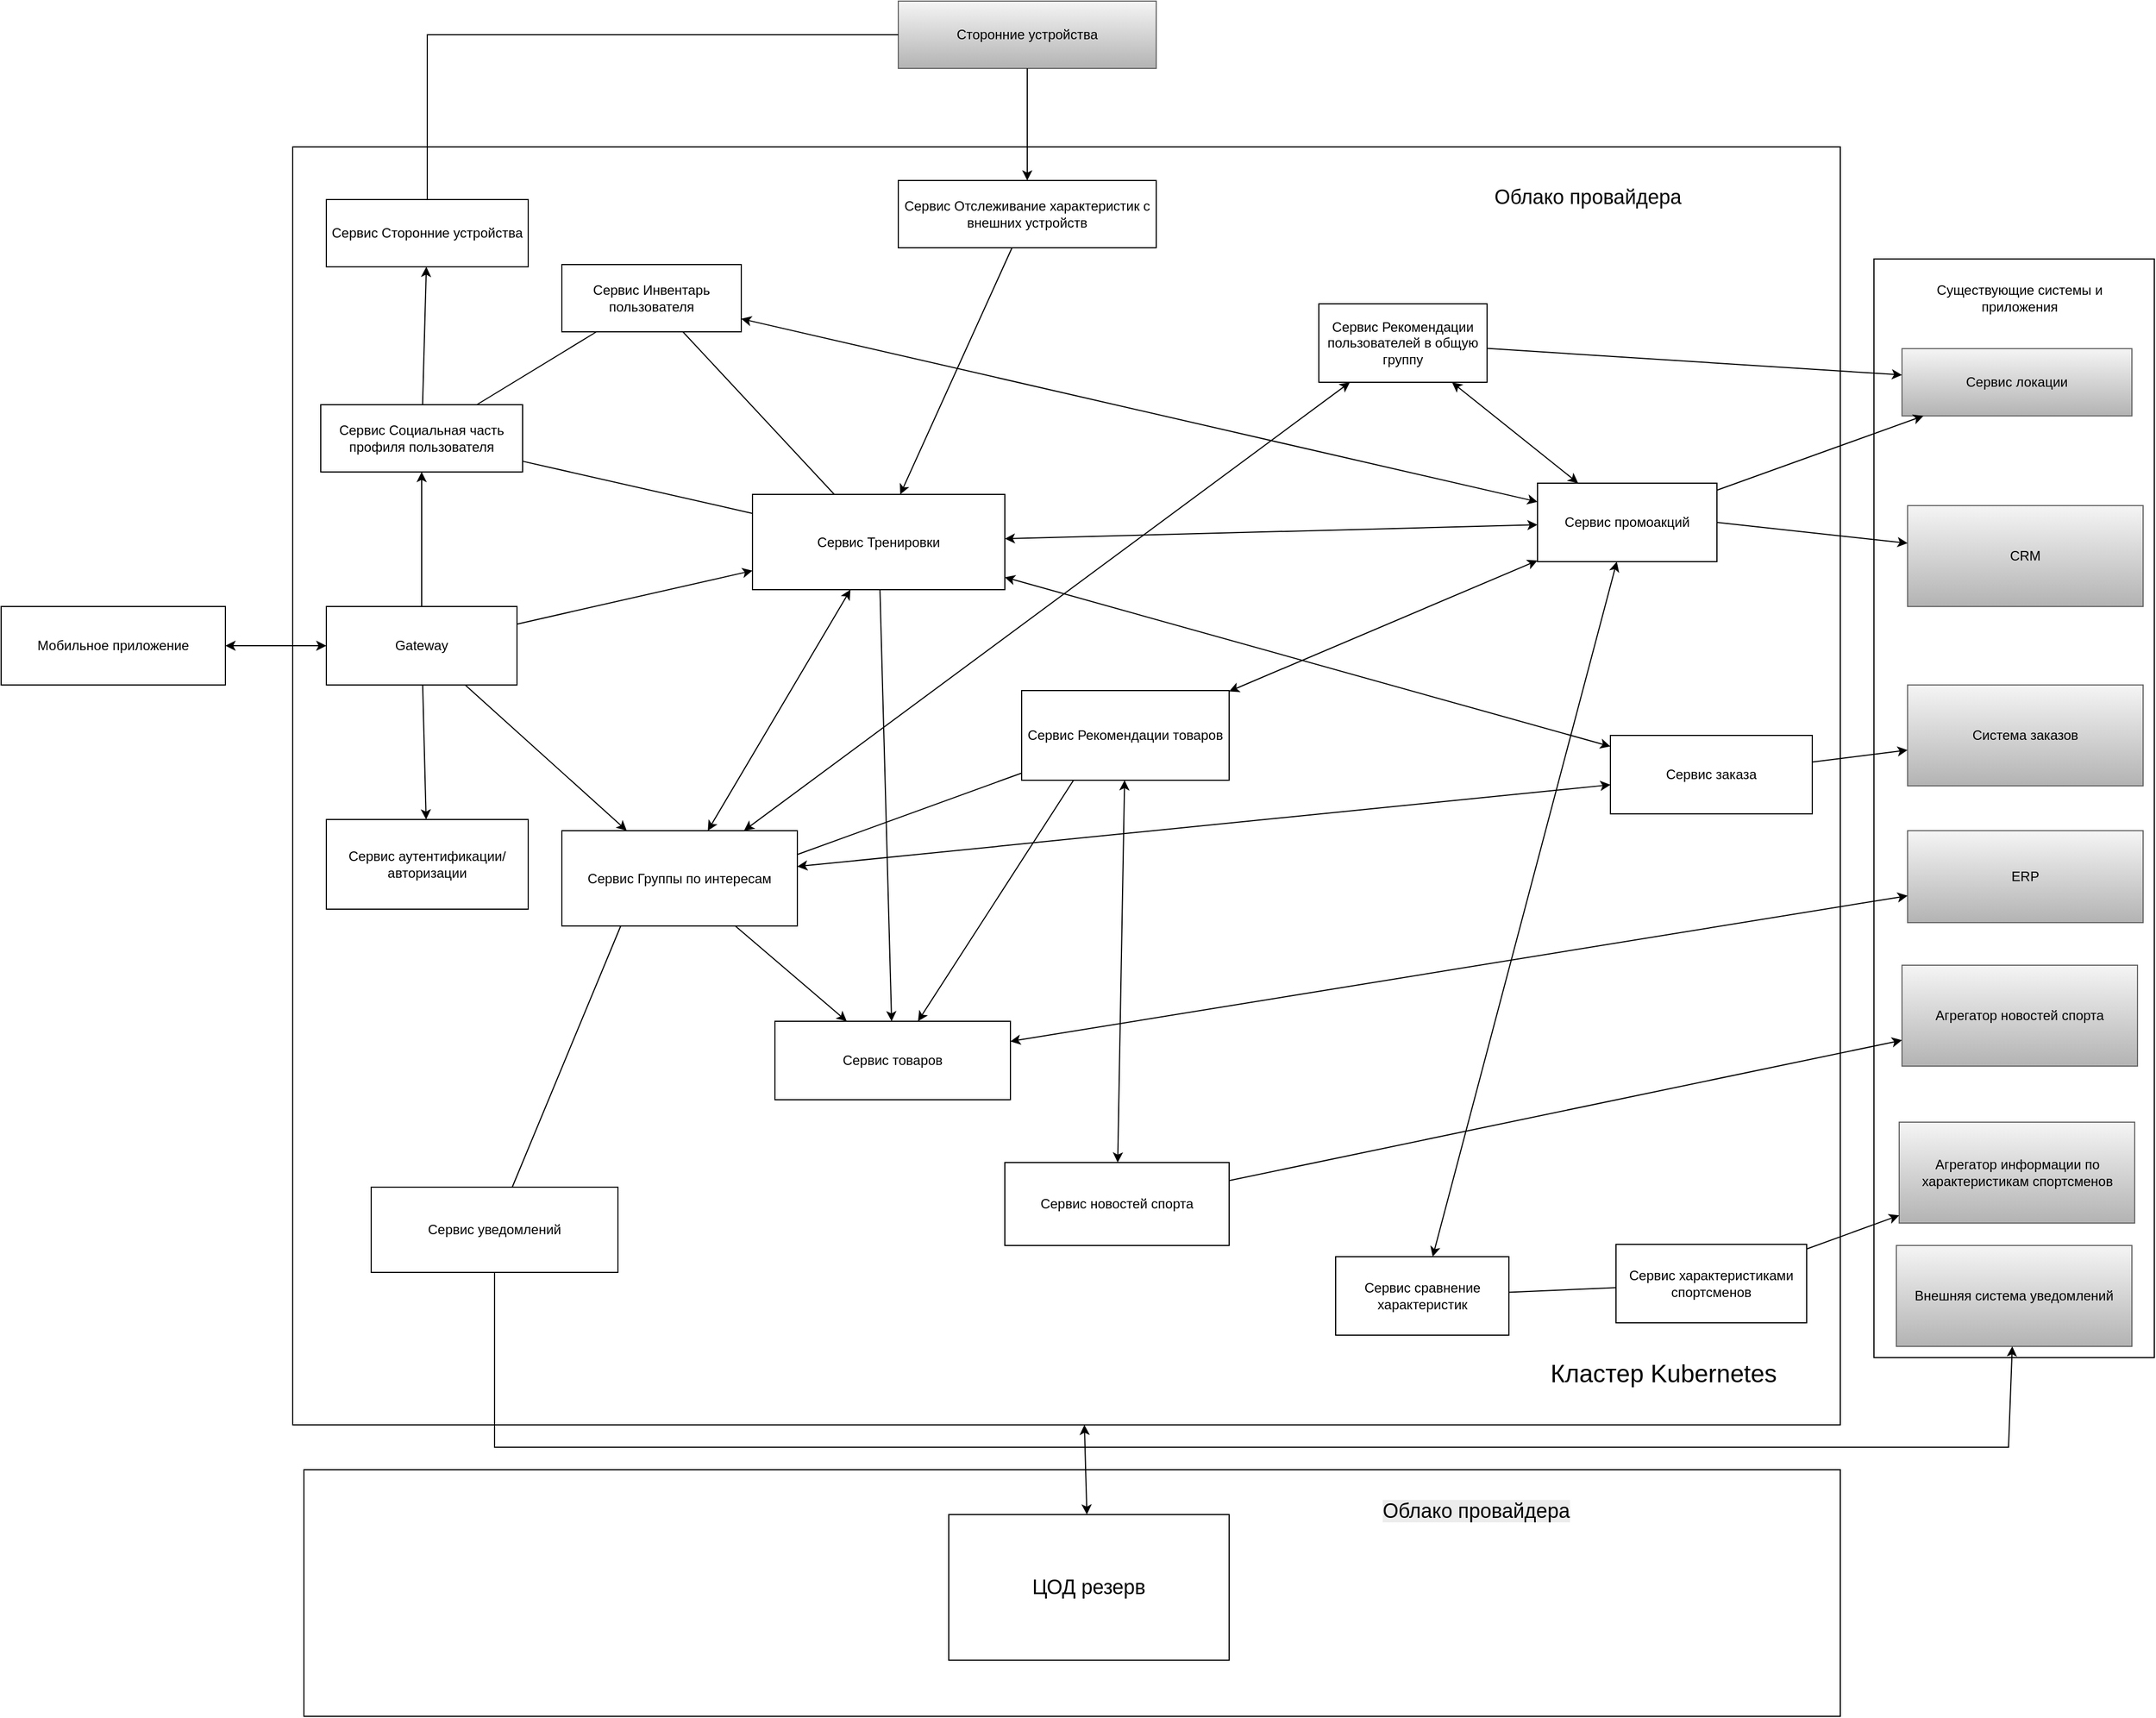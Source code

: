 <mxfile version="28.0.6">
  <diagram id="knsnF6ObBRKme7ACtTA0" name="Страница 1">
    <mxGraphModel dx="2598" dy="1880" grid="1" gridSize="10" guides="1" tooltips="1" connect="1" arrows="1" fold="1" page="1" pageScale="1" pageWidth="1169" pageHeight="827" math="0" shadow="0">
      <root>
        <mxCell id="0" />
        <mxCell id="1" parent="0" />
        <mxCell id="e-eYL_KNMnIIH9lcF0b6-8" value="" style="rounded=0;whiteSpace=wrap;html=1;" vertex="1" parent="1">
          <mxGeometry x="-40" y="580" width="1370" height="220" as="geometry" />
        </mxCell>
        <mxCell id="5rGbsbJMOas40W4paa9o-69" value="" style="rounded=0;whiteSpace=wrap;html=1;" parent="1" vertex="1">
          <mxGeometry x="1360" y="-500" width="250" height="980" as="geometry" />
        </mxCell>
        <mxCell id="5rGbsbJMOas40W4paa9o-66" value="Мобильное приложение" style="rounded=0;whiteSpace=wrap;html=1;" parent="1" vertex="1">
          <mxGeometry x="-310" y="-190" width="200" height="70" as="geometry" />
        </mxCell>
        <mxCell id="5rGbsbJMOas40W4paa9o-63" value="" style="rounded=0;whiteSpace=wrap;html=1;" parent="1" vertex="1">
          <mxGeometry x="-50" y="-600" width="1380" height="1140" as="geometry" />
        </mxCell>
        <mxCell id="uNtTc-Wmph4pzVrM2ROG-3" value="Сервис Тренировки" style="rounded=0;whiteSpace=wrap;html=1;" parent="1" vertex="1">
          <mxGeometry x="360" y="-290" width="225" height="85" as="geometry" />
        </mxCell>
        <mxCell id="uNtTc-Wmph4pzVrM2ROG-4" value="Сервис Группы по интересам" style="rounded=0;whiteSpace=wrap;html=1;" parent="1" vertex="1">
          <mxGeometry x="190" y="10" width="210" height="85" as="geometry" />
        </mxCell>
        <mxCell id="Q4NwFkbrb7sqt-uBTXur-2" value="Сервис товаров" style="rounded=0;whiteSpace=wrap;html=1;" parent="1" vertex="1">
          <mxGeometry x="380" y="180" width="210" height="70" as="geometry" />
        </mxCell>
        <mxCell id="Q4NwFkbrb7sqt-uBTXur-11" value="ERP" style="rounded=0;whiteSpace=wrap;html=1;fillColor=#f5f5f5;strokeColor=#666666;gradientColor=#b3b3b3;" parent="1" vertex="1">
          <mxGeometry x="1390" y="10" width="210" height="82" as="geometry" />
        </mxCell>
        <mxCell id="Q4NwFkbrb7sqt-uBTXur-12" value="" style="endArrow=classic;html=1;rounded=0;startArrow=classic;startFill=1;endFill=1;" parent="1" source="Q4NwFkbrb7sqt-uBTXur-2" target="Q4NwFkbrb7sqt-uBTXur-11" edge="1">
          <mxGeometry width="50" height="50" relative="1" as="geometry">
            <mxPoint x="450" y="290" as="sourcePoint" />
            <mxPoint x="500" y="240" as="targetPoint" />
          </mxGeometry>
        </mxCell>
        <mxCell id="Q4NwFkbrb7sqt-uBTXur-15" value="" style="endArrow=classic;html=1;rounded=0;startArrow=classic;startFill=1;endFill=1;" parent="1" source="uNtTc-Wmph4pzVrM2ROG-4" target="uNtTc-Wmph4pzVrM2ROG-3" edge="1">
          <mxGeometry width="50" height="50" relative="1" as="geometry">
            <mxPoint x="450" y="230" as="sourcePoint" />
            <mxPoint x="470" y="120" as="targetPoint" />
          </mxGeometry>
        </mxCell>
        <mxCell id="5rGbsbJMOas40W4paa9o-3" value="Сервис локации" style="rounded=0;whiteSpace=wrap;html=1;fillColor=#f5f5f5;strokeColor=#666666;gradientColor=#b3b3b3;" parent="1" vertex="1">
          <mxGeometry x="1385" y="-420" width="205" height="60" as="geometry" />
        </mxCell>
        <mxCell id="5rGbsbJMOas40W4paa9o-12" value="" style="endArrow=classic;html=1;rounded=0;endFill=1;" parent="1" source="uNtTc-Wmph4pzVrM2ROG-4" target="Q4NwFkbrb7sqt-uBTXur-2" edge="1">
          <mxGeometry width="50" height="50" relative="1" as="geometry">
            <mxPoint x="250" y="200" as="sourcePoint" />
            <mxPoint x="300" y="150" as="targetPoint" />
          </mxGeometry>
        </mxCell>
        <mxCell id="5rGbsbJMOas40W4paa9o-15" value="Сервис Социальная часть профиля пользователя" style="rounded=0;whiteSpace=wrap;html=1;" parent="1" vertex="1">
          <mxGeometry x="-25" y="-370" width="180" height="60" as="geometry" />
        </mxCell>
        <mxCell id="5rGbsbJMOas40W4paa9o-22" value="" style="endArrow=none;html=1;rounded=0;" parent="1" source="5rGbsbJMOas40W4paa9o-21" target="5rGbsbJMOas40W4paa9o-15" edge="1">
          <mxGeometry width="50" height="50" relative="1" as="geometry">
            <mxPoint x="320" y="-150" as="sourcePoint" />
            <mxPoint x="370" y="-200" as="targetPoint" />
          </mxGeometry>
        </mxCell>
        <mxCell id="5rGbsbJMOas40W4paa9o-28" value="Система заказов" style="rounded=0;whiteSpace=wrap;html=1;fillColor=#f5f5f5;strokeColor=#666666;gradientColor=#b3b3b3;" parent="1" vertex="1">
          <mxGeometry x="1390" y="-120" width="210" height="90" as="geometry" />
        </mxCell>
        <mxCell id="5rGbsbJMOas40W4paa9o-33" value="Сервис уведомлений" style="rounded=0;whiteSpace=wrap;html=1;" parent="1" vertex="1">
          <mxGeometry x="20" y="328" width="220" height="76" as="geometry" />
        </mxCell>
        <mxCell id="5rGbsbJMOas40W4paa9o-35" value="" style="endArrow=none;html=1;rounded=0;exitX=0.25;exitY=1;exitDx=0;exitDy=0;" parent="1" source="uNtTc-Wmph4pzVrM2ROG-4" target="5rGbsbJMOas40W4paa9o-33" edge="1">
          <mxGeometry width="50" height="50" relative="1" as="geometry">
            <mxPoint x="80" y="80" as="sourcePoint" />
            <mxPoint x="193" y="230" as="targetPoint" />
            <Array as="points" />
          </mxGeometry>
        </mxCell>
        <mxCell id="5rGbsbJMOas40W4paa9o-41" value="Сторонние устройства" style="rounded=0;whiteSpace=wrap;html=1;fillColor=#f5f5f5;strokeColor=#666666;gradientColor=#b3b3b3;" parent="1" vertex="1">
          <mxGeometry x="490" y="-730" width="230" height="60" as="geometry" />
        </mxCell>
        <mxCell id="5rGbsbJMOas40W4paa9o-42" value="" style="endArrow=none;html=1;rounded=0;startArrow=classic;startFill=1;" parent="1" source="5rGbsbJMOas40W4paa9o-94" target="5rGbsbJMOas40W4paa9o-41" edge="1">
          <mxGeometry width="50" height="50" relative="1" as="geometry">
            <mxPoint x="950" y="-10" as="sourcePoint" />
            <mxPoint x="1000" y="-60" as="targetPoint" />
          </mxGeometry>
        </mxCell>
        <mxCell id="5rGbsbJMOas40W4paa9o-21" value="Сервис Инвентарь пользователя" style="rounded=0;whiteSpace=wrap;html=1;" parent="1" vertex="1">
          <mxGeometry x="190" y="-495" width="160" height="60" as="geometry" />
        </mxCell>
        <mxCell id="5rGbsbJMOas40W4paa9o-44" value="" style="endArrow=none;html=1;rounded=0;exitX=0.5;exitY=0;exitDx=0;exitDy=0;" parent="1" source="5rGbsbJMOas40W4paa9o-97" target="5rGbsbJMOas40W4paa9o-41" edge="1">
          <mxGeometry width="50" height="50" relative="1" as="geometry">
            <mxPoint x="400" y="-380" as="sourcePoint" />
            <mxPoint x="450" y="-430" as="targetPoint" />
            <Array as="points">
              <mxPoint x="70" y="-700" />
            </Array>
          </mxGeometry>
        </mxCell>
        <mxCell id="5rGbsbJMOas40W4paa9o-46" value="Сервис промоакций" style="rounded=0;whiteSpace=wrap;html=1;" parent="1" vertex="1">
          <mxGeometry x="1060" y="-300" width="160" height="70" as="geometry" />
        </mxCell>
        <mxCell id="5rGbsbJMOas40W4paa9o-47" value="Сервис новостей спорта" style="rounded=0;whiteSpace=wrap;html=1;" parent="1" vertex="1">
          <mxGeometry x="585" y="306" width="200" height="74" as="geometry" />
        </mxCell>
        <mxCell id="5rGbsbJMOas40W4paa9o-52" value="" style="endArrow=classic;html=1;rounded=0;endFill=1;" parent="1" source="5rGbsbJMOas40W4paa9o-46" target="5rGbsbJMOas40W4paa9o-3" edge="1">
          <mxGeometry width="50" height="50" relative="1" as="geometry">
            <mxPoint x="780" y="50" as="sourcePoint" />
            <mxPoint x="830" as="targetPoint" />
          </mxGeometry>
        </mxCell>
        <mxCell id="5rGbsbJMOas40W4paa9o-54" value="" style="endArrow=classic;html=1;rounded=0;startArrow=classic;startFill=1;endFill=1;" parent="1" source="5rGbsbJMOas40W4paa9o-47" target="5rGbsbJMOas40W4paa9o-77" edge="1">
          <mxGeometry width="50" height="50" relative="1" as="geometry">
            <mxPoint x="280" y="210" as="sourcePoint" />
            <mxPoint x="714.294" y="70.0" as="targetPoint" />
          </mxGeometry>
        </mxCell>
        <mxCell id="5rGbsbJMOas40W4paa9o-56" value="Агрегатор новостей спорта" style="rounded=0;whiteSpace=wrap;html=1;fillColor=#f5f5f5;strokeColor=#666666;gradientColor=#b3b3b3;" parent="1" vertex="1">
          <mxGeometry x="1385" y="130" width="210" height="90" as="geometry" />
        </mxCell>
        <mxCell id="5rGbsbJMOas40W4paa9o-57" value="" style="endArrow=classic;html=1;rounded=0;startArrow=none;startFill=0;endFill=1;" parent="1" source="5rGbsbJMOas40W4paa9o-47" target="5rGbsbJMOas40W4paa9o-56" edge="1">
          <mxGeometry width="50" height="50" relative="1" as="geometry">
            <mxPoint x="630" y="30" as="sourcePoint" />
            <mxPoint x="680" y="-20" as="targetPoint" />
          </mxGeometry>
        </mxCell>
        <mxCell id="5rGbsbJMOas40W4paa9o-58" value="CRM" style="rounded=0;whiteSpace=wrap;html=1;fillColor=#f5f5f5;strokeColor=#666666;gradientColor=#b3b3b3;" parent="1" vertex="1">
          <mxGeometry x="1390" y="-280" width="210" height="90" as="geometry" />
        </mxCell>
        <mxCell id="5rGbsbJMOas40W4paa9o-59" value="" style="endArrow=classic;html=1;rounded=0;exitX=1;exitY=0.5;exitDx=0;exitDy=0;endFill=1;" parent="1" source="5rGbsbJMOas40W4paa9o-46" target="5rGbsbJMOas40W4paa9o-58" edge="1">
          <mxGeometry width="50" height="50" relative="1" as="geometry">
            <mxPoint x="690" y="30" as="sourcePoint" />
            <mxPoint x="740" y="-20" as="targetPoint" />
          </mxGeometry>
        </mxCell>
        <mxCell id="5rGbsbJMOas40W4paa9o-67" value="Облако провайдера" style="text;html=1;align=center;verticalAlign=middle;whiteSpace=wrap;rounded=0;fontSize=18;" parent="1" vertex="1">
          <mxGeometry x="960" y="-570" width="290" height="30" as="geometry" />
        </mxCell>
        <mxCell id="5rGbsbJMOas40W4paa9o-70" value="Существующие системы и приложения" style="text;html=1;align=center;verticalAlign=middle;whiteSpace=wrap;rounded=0;" parent="1" vertex="1">
          <mxGeometry x="1410" y="-480" width="160" height="30" as="geometry" />
        </mxCell>
        <mxCell id="5rGbsbJMOas40W4paa9o-77" value="Сервис Рекомендации товаров" style="rounded=0;whiteSpace=wrap;html=1;" parent="1" vertex="1">
          <mxGeometry x="600" y="-115" width="185" height="80" as="geometry" />
        </mxCell>
        <mxCell id="5rGbsbJMOas40W4paa9o-78" value="" style="endArrow=none;html=1;rounded=0;startArrow=classic;startFill=1;entryX=0.25;entryY=1;entryDx=0;entryDy=0;" parent="1" source="Q4NwFkbrb7sqt-uBTXur-2" target="5rGbsbJMOas40W4paa9o-77" edge="1">
          <mxGeometry width="50" height="50" relative="1" as="geometry">
            <mxPoint x="510" y="-110" as="sourcePoint" />
            <mxPoint x="560" y="-160" as="targetPoint" />
          </mxGeometry>
        </mxCell>
        <mxCell id="5rGbsbJMOas40W4paa9o-83" value="Агрегатор&amp;nbsp;информации по характеристикам спортсменов" style="rounded=0;whiteSpace=wrap;html=1;fillColor=#f5f5f5;strokeColor=#666666;gradientColor=#b3b3b3;" parent="1" vertex="1">
          <mxGeometry x="1382.5" y="270" width="210" height="90" as="geometry" />
        </mxCell>
        <mxCell id="5rGbsbJMOas40W4paa9o-84" value="Сервис сравнение характеристик" style="rounded=0;whiteSpace=wrap;html=1;" parent="1" vertex="1">
          <mxGeometry x="880" y="390" width="154.5" height="70" as="geometry" />
        </mxCell>
        <mxCell id="5rGbsbJMOas40W4paa9o-87" value="Сервис Рекомендации пользователей в общую группу" style="rounded=0;whiteSpace=wrap;html=1;" parent="1" vertex="1">
          <mxGeometry x="865" y="-460" width="150" height="70" as="geometry" />
        </mxCell>
        <mxCell id="5rGbsbJMOas40W4paa9o-88" value="" style="endArrow=classic;html=1;rounded=0;startArrow=classic;startFill=1;endFill=1;" parent="1" source="5rGbsbJMOas40W4paa9o-87" target="5rGbsbJMOas40W4paa9o-46" edge="1">
          <mxGeometry width="50" height="50" relative="1" as="geometry">
            <mxPoint x="640" y="-220" as="sourcePoint" />
            <mxPoint x="943.063" y="-285" as="targetPoint" />
          </mxGeometry>
        </mxCell>
        <mxCell id="5rGbsbJMOas40W4paa9o-89" value="" style="endArrow=classic;html=1;rounded=0;endFill=1;" parent="1" source="5rGbsbJMOas40W4paa9o-87" target="5rGbsbJMOas40W4paa9o-3" edge="1">
          <mxGeometry width="50" height="50" relative="1" as="geometry">
            <mxPoint x="640" y="-220" as="sourcePoint" />
            <mxPoint x="690" y="-270" as="targetPoint" />
          </mxGeometry>
        </mxCell>
        <mxCell id="5rGbsbJMOas40W4paa9o-91" value="" style="endArrow=classic;html=1;rounded=0;startArrow=classic;startFill=1;endFill=1;" parent="1" source="5rGbsbJMOas40W4paa9o-46" target="uNtTc-Wmph4pzVrM2ROG-3" edge="1">
          <mxGeometry width="50" height="50" relative="1" as="geometry">
            <mxPoint x="888" y="-262.938" as="sourcePoint" />
            <mxPoint x="690" y="-40" as="targetPoint" />
          </mxGeometry>
        </mxCell>
        <mxCell id="5rGbsbJMOas40W4paa9o-93" value="&lt;p style=&quot;margin: 0cm; font-size: 12pt; font-family: &amp;quot;Times New Roman&amp;quot;, serif; text-align: start; text-wrap-mode: wrap;&quot; class=&quot;MsoNormal&quot;&gt;&lt;br&gt;&lt;/p&gt;" style="edgeLabel;html=1;align=center;verticalAlign=middle;resizable=0;points=[];" parent="5rGbsbJMOas40W4paa9o-91" vertex="1" connectable="0">
          <mxGeometry x="0.079" y="2" relative="1" as="geometry">
            <mxPoint x="57" y="-49" as="offset" />
          </mxGeometry>
        </mxCell>
        <mxCell id="5rGbsbJMOas40W4paa9o-92" value="" style="endArrow=none;html=1;rounded=0;" parent="1" source="5rGbsbJMOas40W4paa9o-139" target="5rGbsbJMOas40W4paa9o-84" edge="1">
          <mxGeometry width="50" height="50" relative="1" as="geometry">
            <mxPoint x="640" y="70" as="sourcePoint" />
            <mxPoint x="690" y="20" as="targetPoint" />
          </mxGeometry>
        </mxCell>
        <mxCell id="5rGbsbJMOas40W4paa9o-94" value="Сервис Отслеживание характеристик с внешних устройств" style="rounded=0;whiteSpace=wrap;html=1;" parent="1" vertex="1">
          <mxGeometry x="490" y="-570" width="230" height="60" as="geometry" />
        </mxCell>
        <mxCell id="5rGbsbJMOas40W4paa9o-95" value="" style="endArrow=none;html=1;rounded=0;startArrow=classic;startFill=1;" parent="1" source="uNtTc-Wmph4pzVrM2ROG-3" target="5rGbsbJMOas40W4paa9o-94" edge="1">
          <mxGeometry width="50" height="50" relative="1" as="geometry">
            <mxPoint x="640" y="-410" as="sourcePoint" />
            <mxPoint x="596.747" y="-435" as="targetPoint" />
          </mxGeometry>
        </mxCell>
        <mxCell id="5rGbsbJMOas40W4paa9o-97" value="Сервис Сторонние устройства" style="rounded=0;whiteSpace=wrap;html=1;" parent="1" vertex="1">
          <mxGeometry x="-20" y="-553" width="180" height="60" as="geometry" />
        </mxCell>
        <mxCell id="5rGbsbJMOas40W4paa9o-98" value="" style="endArrow=classic;html=1;rounded=0;endFill=1;" parent="1" source="5rGbsbJMOas40W4paa9o-15" target="5rGbsbJMOas40W4paa9o-97" edge="1">
          <mxGeometry width="50" height="50" relative="1" as="geometry">
            <mxPoint x="640" y="-320" as="sourcePoint" />
            <mxPoint x="690" y="-370" as="targetPoint" />
          </mxGeometry>
        </mxCell>
        <mxCell id="5rGbsbJMOas40W4paa9o-104" value="Сервис аутентификации/авторизации" style="rounded=0;whiteSpace=wrap;html=1;" parent="1" vertex="1">
          <mxGeometry x="-20" width="180" height="80" as="geometry" />
        </mxCell>
        <mxCell id="5rGbsbJMOas40W4paa9o-107" value="Внешняя система уведомлений" style="rounded=0;whiteSpace=wrap;html=1;fillColor=#f5f5f5;strokeColor=#666666;gradientColor=#b3b3b3;" parent="1" vertex="1">
          <mxGeometry x="1380" y="380" width="210" height="90" as="geometry" />
        </mxCell>
        <mxCell id="5rGbsbJMOas40W4paa9o-108" value="" style="endArrow=classic;html=1;rounded=0;" parent="1" source="5rGbsbJMOas40W4paa9o-33" target="5rGbsbJMOas40W4paa9o-107" edge="1">
          <mxGeometry width="50" height="50" relative="1" as="geometry">
            <mxPoint x="760" y="60" as="sourcePoint" />
            <mxPoint x="1230" y="580" as="targetPoint" />
            <Array as="points">
              <mxPoint x="130" y="560" />
              <mxPoint x="1480" y="560" />
            </Array>
          </mxGeometry>
        </mxCell>
        <mxCell id="5rGbsbJMOas40W4paa9o-109" value="" style="endArrow=classic;html=1;rounded=0;" parent="1" source="5rGbsbJMOas40W4paa9o-112" target="uNtTc-Wmph4pzVrM2ROG-4" edge="1">
          <mxGeometry width="50" height="50" relative="1" as="geometry">
            <mxPoint x="270" y="70" as="sourcePoint" />
            <mxPoint x="320" y="20" as="targetPoint" />
          </mxGeometry>
        </mxCell>
        <mxCell id="5rGbsbJMOas40W4paa9o-110" value="" style="endArrow=classic;html=1;rounded=0;" parent="1" source="5rGbsbJMOas40W4paa9o-112" target="uNtTc-Wmph4pzVrM2ROG-3" edge="1">
          <mxGeometry width="50" height="50" relative="1" as="geometry">
            <mxPoint x="270" y="70" as="sourcePoint" />
            <mxPoint x="320" y="20" as="targetPoint" />
          </mxGeometry>
        </mxCell>
        <mxCell id="5rGbsbJMOas40W4paa9o-111" value="" style="endArrow=classic;html=1;rounded=0;" parent="1" source="5rGbsbJMOas40W4paa9o-112" target="5rGbsbJMOas40W4paa9o-15" edge="1">
          <mxGeometry width="50" height="50" relative="1" as="geometry">
            <mxPoint x="270" y="-300" as="sourcePoint" />
            <mxPoint x="320" y="-350" as="targetPoint" />
          </mxGeometry>
        </mxCell>
        <mxCell id="5rGbsbJMOas40W4paa9o-112" value="Gateway" style="rounded=0;whiteSpace=wrap;html=1;" parent="1" vertex="1">
          <mxGeometry x="-20" y="-190" width="170" height="70" as="geometry" />
        </mxCell>
        <mxCell id="5rGbsbJMOas40W4paa9o-113" value="" style="endArrow=classic;html=1;rounded=0;startArrow=classic;startFill=1;" parent="1" source="5rGbsbJMOas40W4paa9o-66" target="5rGbsbJMOas40W4paa9o-112" edge="1">
          <mxGeometry width="50" height="50" relative="1" as="geometry">
            <mxPoint x="270" y="-160" as="sourcePoint" />
            <mxPoint x="320" y="-210" as="targetPoint" />
          </mxGeometry>
        </mxCell>
        <mxCell id="5rGbsbJMOas40W4paa9o-114" value="" style="endArrow=classic;html=1;rounded=0;" parent="1" source="5rGbsbJMOas40W4paa9o-112" target="5rGbsbJMOas40W4paa9o-104" edge="1">
          <mxGeometry width="50" height="50" relative="1" as="geometry">
            <mxPoint x="270" y="-160" as="sourcePoint" />
            <mxPoint x="320" y="-210" as="targetPoint" />
          </mxGeometry>
        </mxCell>
        <mxCell id="5rGbsbJMOas40W4paa9o-123" value="" style="endArrow=none;html=1;rounded=0;" parent="1" source="uNtTc-Wmph4pzVrM2ROG-3" target="5rGbsbJMOas40W4paa9o-21" edge="1">
          <mxGeometry width="50" height="50" relative="1" as="geometry">
            <mxPoint x="790" y="-70" as="sourcePoint" />
            <mxPoint x="434.39" y="-310" as="targetPoint" />
          </mxGeometry>
        </mxCell>
        <mxCell id="5rGbsbJMOas40W4paa9o-136" value="" style="endArrow=none;html=1;rounded=0;" parent="1" source="5rGbsbJMOas40W4paa9o-15" target="uNtTc-Wmph4pzVrM2ROG-3" edge="1">
          <mxGeometry width="50" height="50" relative="1" as="geometry">
            <mxPoint x="560" y="-180" as="sourcePoint" />
            <mxPoint x="240" y="-331.463" as="targetPoint" />
          </mxGeometry>
        </mxCell>
        <mxCell id="5rGbsbJMOas40W4paa9o-139" value="Сервис характеристиками спортсменов" style="rounded=0;whiteSpace=wrap;html=1;" parent="1" vertex="1">
          <mxGeometry x="1130" y="379" width="170" height="70" as="geometry" />
        </mxCell>
        <mxCell id="5rGbsbJMOas40W4paa9o-145" value="" style="endArrow=none;html=1;rounded=0;entryX=1;entryY=0.25;entryDx=0;entryDy=0;" parent="1" source="5rGbsbJMOas40W4paa9o-77" target="uNtTc-Wmph4pzVrM2ROG-4" edge="1">
          <mxGeometry width="50" height="50" relative="1" as="geometry">
            <mxPoint x="770" y="160" as="sourcePoint" />
            <mxPoint x="554.5" y="-126.959" as="targetPoint" />
          </mxGeometry>
        </mxCell>
        <mxCell id="5rGbsbJMOas40W4paa9o-146" value="" style="endArrow=classic;html=1;rounded=0;" parent="1" source="5rGbsbJMOas40W4paa9o-147" target="5rGbsbJMOas40W4paa9o-28" edge="1">
          <mxGeometry width="50" height="50" relative="1" as="geometry">
            <mxPoint x="770" y="150" as="sourcePoint" />
            <mxPoint x="820" y="100" as="targetPoint" />
          </mxGeometry>
        </mxCell>
        <mxCell id="5rGbsbJMOas40W4paa9o-147" value="Сервис заказа" style="rounded=0;whiteSpace=wrap;html=1;" parent="1" vertex="1">
          <mxGeometry x="1125" y="-75" width="180" height="70" as="geometry" />
        </mxCell>
        <mxCell id="5rGbsbJMOas40W4paa9o-150" value="" style="endArrow=classic;html=1;rounded=0;startArrow=classic;startFill=1;" parent="1" source="uNtTc-Wmph4pzVrM2ROG-3" target="5rGbsbJMOas40W4paa9o-147" edge="1">
          <mxGeometry width="50" height="50" relative="1" as="geometry">
            <mxPoint x="770" y="140" as="sourcePoint" />
            <mxPoint x="989.0" y="-123.341" as="targetPoint" />
          </mxGeometry>
        </mxCell>
        <mxCell id="5rGbsbJMOas40W4paa9o-157" value="" style="endArrow=classic;html=1;rounded=0;startArrow=none;startFill=0;endFill=1;" parent="1" source="5rGbsbJMOas40W4paa9o-139" target="5rGbsbJMOas40W4paa9o-83" edge="1">
          <mxGeometry width="50" height="50" relative="1" as="geometry">
            <mxPoint x="1140" y="383" as="sourcePoint" />
            <mxPoint x="1965" y="230" as="targetPoint" />
          </mxGeometry>
        </mxCell>
        <mxCell id="5rGbsbJMOas40W4paa9o-169" value="" style="endArrow=classic;html=1;rounded=0;startArrow=classic;startFill=1;endFill=1;" parent="1" source="5rGbsbJMOas40W4paa9o-84" target="5rGbsbJMOas40W4paa9o-46" edge="1">
          <mxGeometry width="50" height="50" relative="1" as="geometry">
            <mxPoint x="640" as="sourcePoint" />
            <mxPoint x="942.831" y="-245" as="targetPoint" />
          </mxGeometry>
        </mxCell>
        <mxCell id="5rGbsbJMOas40W4paa9o-170" value="&lt;p style=&quot;margin: 0cm; font-size: 12pt; font-family: &amp;quot;Times New Roman&amp;quot;, serif; text-align: start; text-wrap-mode: wrap;&quot; class=&quot;MsoNormal&quot;&gt;&lt;br&gt;&lt;/p&gt;" style="edgeLabel;html=1;align=center;verticalAlign=middle;resizable=0;points=[];" parent="5rGbsbJMOas40W4paa9o-169" vertex="1" connectable="0">
          <mxGeometry x="0.079" y="2" relative="1" as="geometry">
            <mxPoint x="57" y="-49" as="offset" />
          </mxGeometry>
        </mxCell>
        <mxCell id="5rGbsbJMOas40W4paa9o-171" value="" style="endArrow=classic;html=1;rounded=0;startArrow=classic;startFill=1;endFill=1;" parent="1" source="5rGbsbJMOas40W4paa9o-77" target="5rGbsbJMOas40W4paa9o-46" edge="1">
          <mxGeometry width="50" height="50" relative="1" as="geometry">
            <mxPoint x="1000" y="420" as="sourcePoint" />
            <mxPoint x="907.367" y="-245" as="targetPoint" />
          </mxGeometry>
        </mxCell>
        <mxCell id="5rGbsbJMOas40W4paa9o-172" value="&lt;p style=&quot;margin: 0cm; font-size: 12pt; font-family: &amp;quot;Times New Roman&amp;quot;, serif; text-align: start; text-wrap-mode: wrap;&quot; class=&quot;MsoNormal&quot;&gt;&lt;br&gt;&lt;/p&gt;" style="edgeLabel;html=1;align=center;verticalAlign=middle;resizable=0;points=[];" parent="5rGbsbJMOas40W4paa9o-171" vertex="1" connectable="0">
          <mxGeometry x="0.079" y="2" relative="1" as="geometry">
            <mxPoint x="57" y="-49" as="offset" />
          </mxGeometry>
        </mxCell>
        <mxCell id="5rGbsbJMOas40W4paa9o-173" value="" style="endArrow=classic;startArrow=classic;html=1;rounded=0;" parent="1" source="uNtTc-Wmph4pzVrM2ROG-4" target="5rGbsbJMOas40W4paa9o-87" edge="1">
          <mxGeometry width="50" height="50" relative="1" as="geometry">
            <mxPoint x="724.953" y="30.0" as="sourcePoint" />
            <mxPoint x="500" y="-120" as="targetPoint" />
          </mxGeometry>
        </mxCell>
        <mxCell id="5rGbsbJMOas40W4paa9o-174" value="" style="endArrow=classic;html=1;rounded=0;endFill=1;" parent="1" source="uNtTc-Wmph4pzVrM2ROG-3" target="Q4NwFkbrb7sqt-uBTXur-2" edge="1">
          <mxGeometry width="50" height="50" relative="1" as="geometry">
            <mxPoint x="510" y="130" as="sourcePoint" />
            <mxPoint x="676" y="235" as="targetPoint" />
          </mxGeometry>
        </mxCell>
        <mxCell id="5rGbsbJMOas40W4paa9o-175" value="" style="endArrow=classic;html=1;rounded=0;endFill=1;startArrow=classic;startFill=1;" parent="1" source="5rGbsbJMOas40W4paa9o-21" target="5rGbsbJMOas40W4paa9o-46" edge="1">
          <mxGeometry width="50" height="50" relative="1" as="geometry">
            <mxPoint x="900" y="-180" as="sourcePoint" />
            <mxPoint x="888" y="-281.481" as="targetPoint" />
          </mxGeometry>
        </mxCell>
        <mxCell id="5rGbsbJMOas40W4paa9o-177" value="" style="endArrow=classic;html=1;rounded=0;startArrow=classic;startFill=1;" parent="1" source="uNtTc-Wmph4pzVrM2ROG-4" target="5rGbsbJMOas40W4paa9o-147" edge="1">
          <mxGeometry width="50" height="50" relative="1" as="geometry">
            <mxPoint x="950" y="114" as="sourcePoint" />
            <mxPoint x="989.0" y="-98.588" as="targetPoint" />
          </mxGeometry>
        </mxCell>
        <mxCell id="e-eYL_KNMnIIH9lcF0b6-1" value="ЦОД резерв" style="rounded=0;whiteSpace=wrap;html=1;fontSize=18;" vertex="1" parent="1">
          <mxGeometry x="535" y="620" width="250" height="130" as="geometry" />
        </mxCell>
        <mxCell id="e-eYL_KNMnIIH9lcF0b6-2" value="" style="endArrow=classic;startArrow=classic;html=1;rounded=0;" edge="1" parent="1" source="5rGbsbJMOas40W4paa9o-63" target="e-eYL_KNMnIIH9lcF0b6-1">
          <mxGeometry width="50" height="50" relative="1" as="geometry">
            <mxPoint x="570" y="420" as="sourcePoint" />
            <mxPoint x="620" y="370" as="targetPoint" />
          </mxGeometry>
        </mxCell>
        <mxCell id="e-eYL_KNMnIIH9lcF0b6-3" value="Кластер Kubernetes" style="text;html=1;align=center;verticalAlign=middle;whiteSpace=wrap;rounded=0;fontSize=22;" vertex="1" parent="1">
          <mxGeometry x="1065" y="480" width="215" height="30" as="geometry" />
        </mxCell>
        <mxCell id="e-eYL_KNMnIIH9lcF0b6-9" value="&lt;span style=&quot;color: rgb(0, 0, 0); font-family: Helvetica; font-style: normal; font-variant-ligatures: normal; font-variant-caps: normal; font-weight: 400; letter-spacing: normal; orphans: 2; text-align: center; text-indent: 0px; text-transform: none; widows: 2; word-spacing: 0px; -webkit-text-stroke-width: 0px; white-space: normal; background-color: rgb(236, 236, 236); text-decoration-thickness: initial; text-decoration-style: initial; text-decoration-color: initial; float: none; display: inline !important;&quot;&gt;Облако провайдера&lt;/span&gt;" style="text;whiteSpace=wrap;html=1;fontSize=18;" vertex="1" parent="1">
          <mxGeometry x="920" y="600" width="310" height="40" as="geometry" />
        </mxCell>
      </root>
    </mxGraphModel>
  </diagram>
</mxfile>

